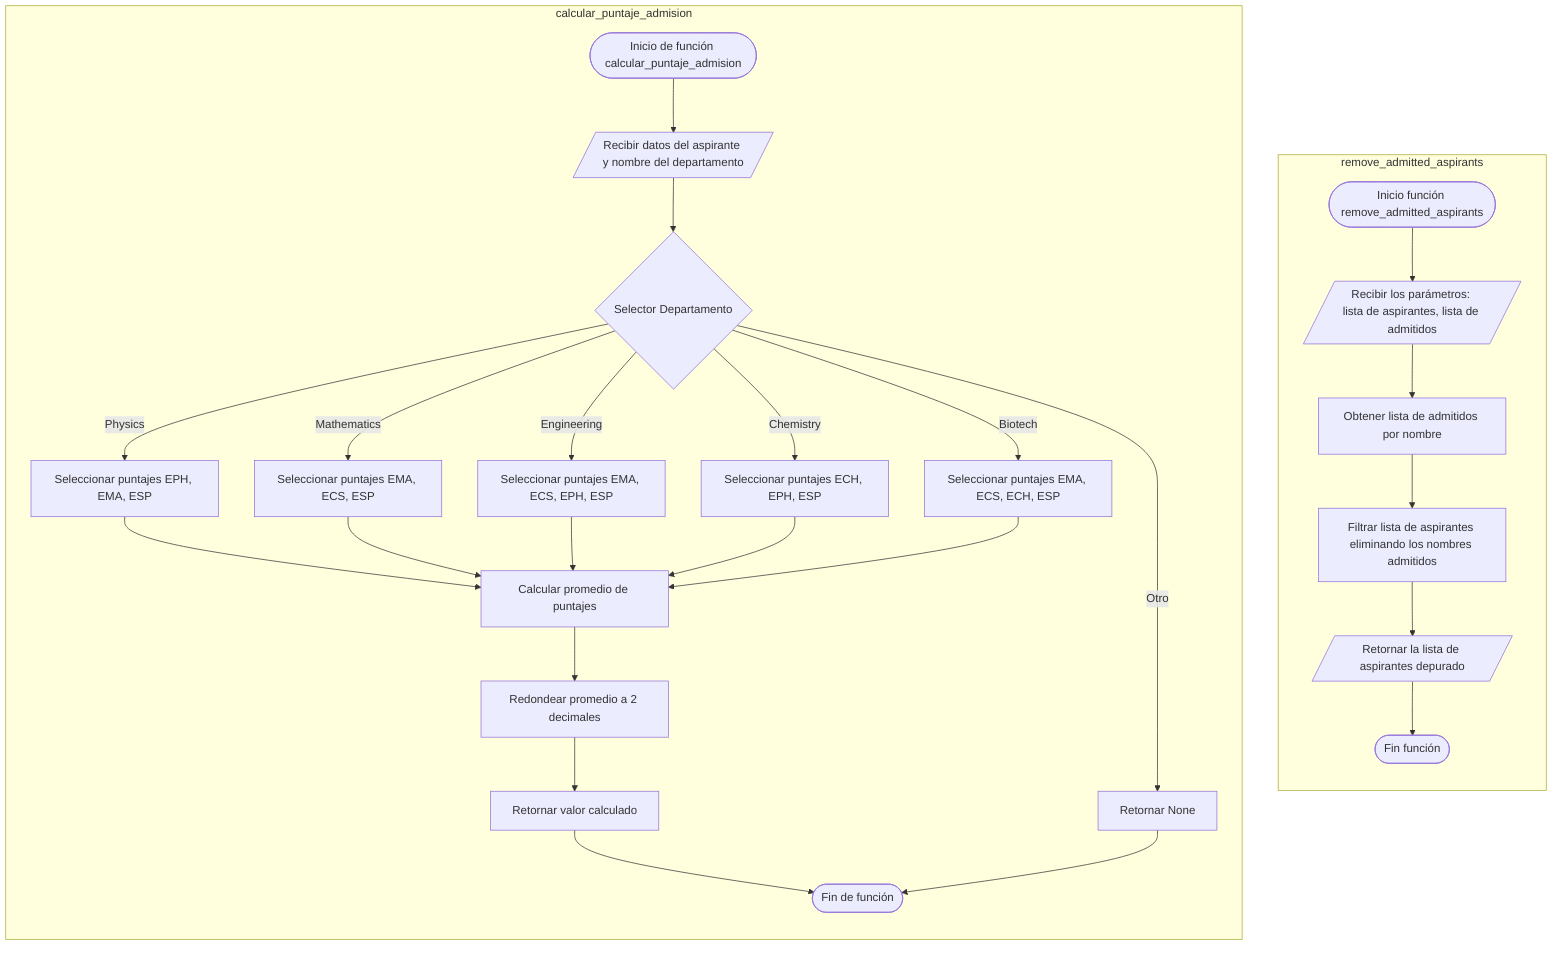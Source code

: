 flowchart TD

subgraph remove_admitted_aspirants
direction TB
R0([Inicio función remove_admitted_aspirants]) --> R1
R1[/Recibir los parámetros: lista de aspirantes, lista de admitidos/] --> R2
R2[Obtener lista de admitidos por nombre] --> R3
R3[Filtrar lista de aspirantes eliminando los nombres admitidos] --> R4
R4[/Retornar la lista de aspirantes depurado/] --> R5
R5([Fin función])
end

subgraph calcular_puntaje_admision
direction TB
A2([Inicio de función calcular_puntaje_admision]) --> B2
B2[/Recibir datos del aspirante y nombre del departamento/] --> C2
C2{Selector Departamento} -- Physics --> E21 
C2 -- Mathematics --> E22
C2 -- Engineering --> E23
C2 -- Chemistry --> E24
C2 -- Biotech --> E25
C2 -- Otro --> F21

E21[Seleccionar puntajes EPH, EMA, ESP] --> G2[Calcular promedio de puntajes]
E22[Seleccionar puntajes EMA, ECS, ESP] --> G2
E23[Seleccionar puntajes EMA, ECS, EPH, ESP] --> G2
E24[Seleccionar puntajes ECH, EPH, ESP] --> G2
E25[Seleccionar puntajes EMA, ECS, ECH, ESP] --> G2

G2 --> H2[Redondear promedio a 2 decimales]
H2 --> I2[Retornar valor calculado]
I2 --> J2([Fin de función])
F21[Retornar None] --> J2
end